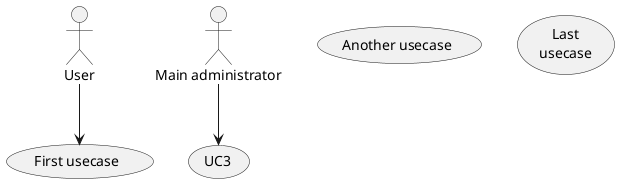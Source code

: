 @startuml

:User: --> (First usecase)
"Main administrator" as Admin
(Another usecase) as (UC2)

usecase UC3
usecase (Last\nusecase) as US4

Admin --> UC3

@enduml